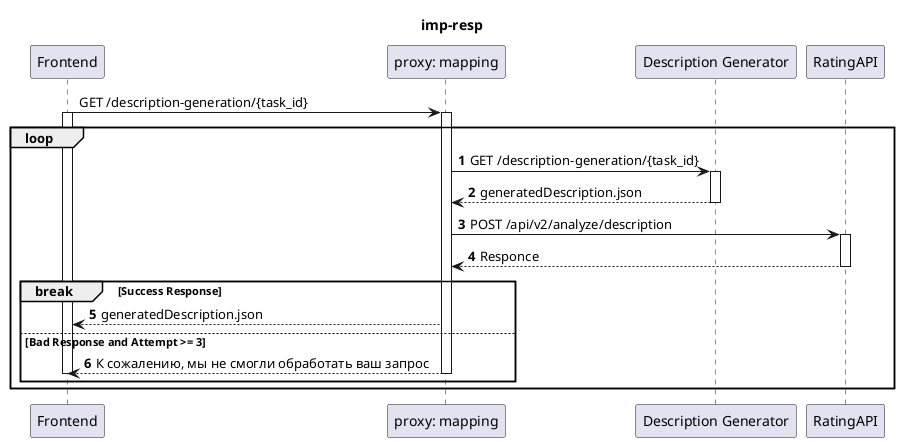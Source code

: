 @startuml
title imp-resp

participant Frontend as FE
participant "proxy: mapping" as map
participant "Description Generator" as DG
participant "RatingAPI" as Rate

FE -> map: GET /description-generation/{task_id}
activate FE
activate map
autonumber

loop
    map -> DG: GET /description-generation/{task_id}
    activate DG
    DG --> map: generatedDescription.json
    deactivate DG
    map -> Rate: POST /api/v2/analyze/description
    activate Rate
    Rate --> map: Responce
    deactivate Rate

    break Success Response
        
        map --> FE: generatedDescription.json
    else Bad Response and Attempt >= 3 
        
        map --> FE: К сожалению, мы не смогли обработать ваш запрос
        deactivate FE
        deactivate map
    end
end

@enduml

